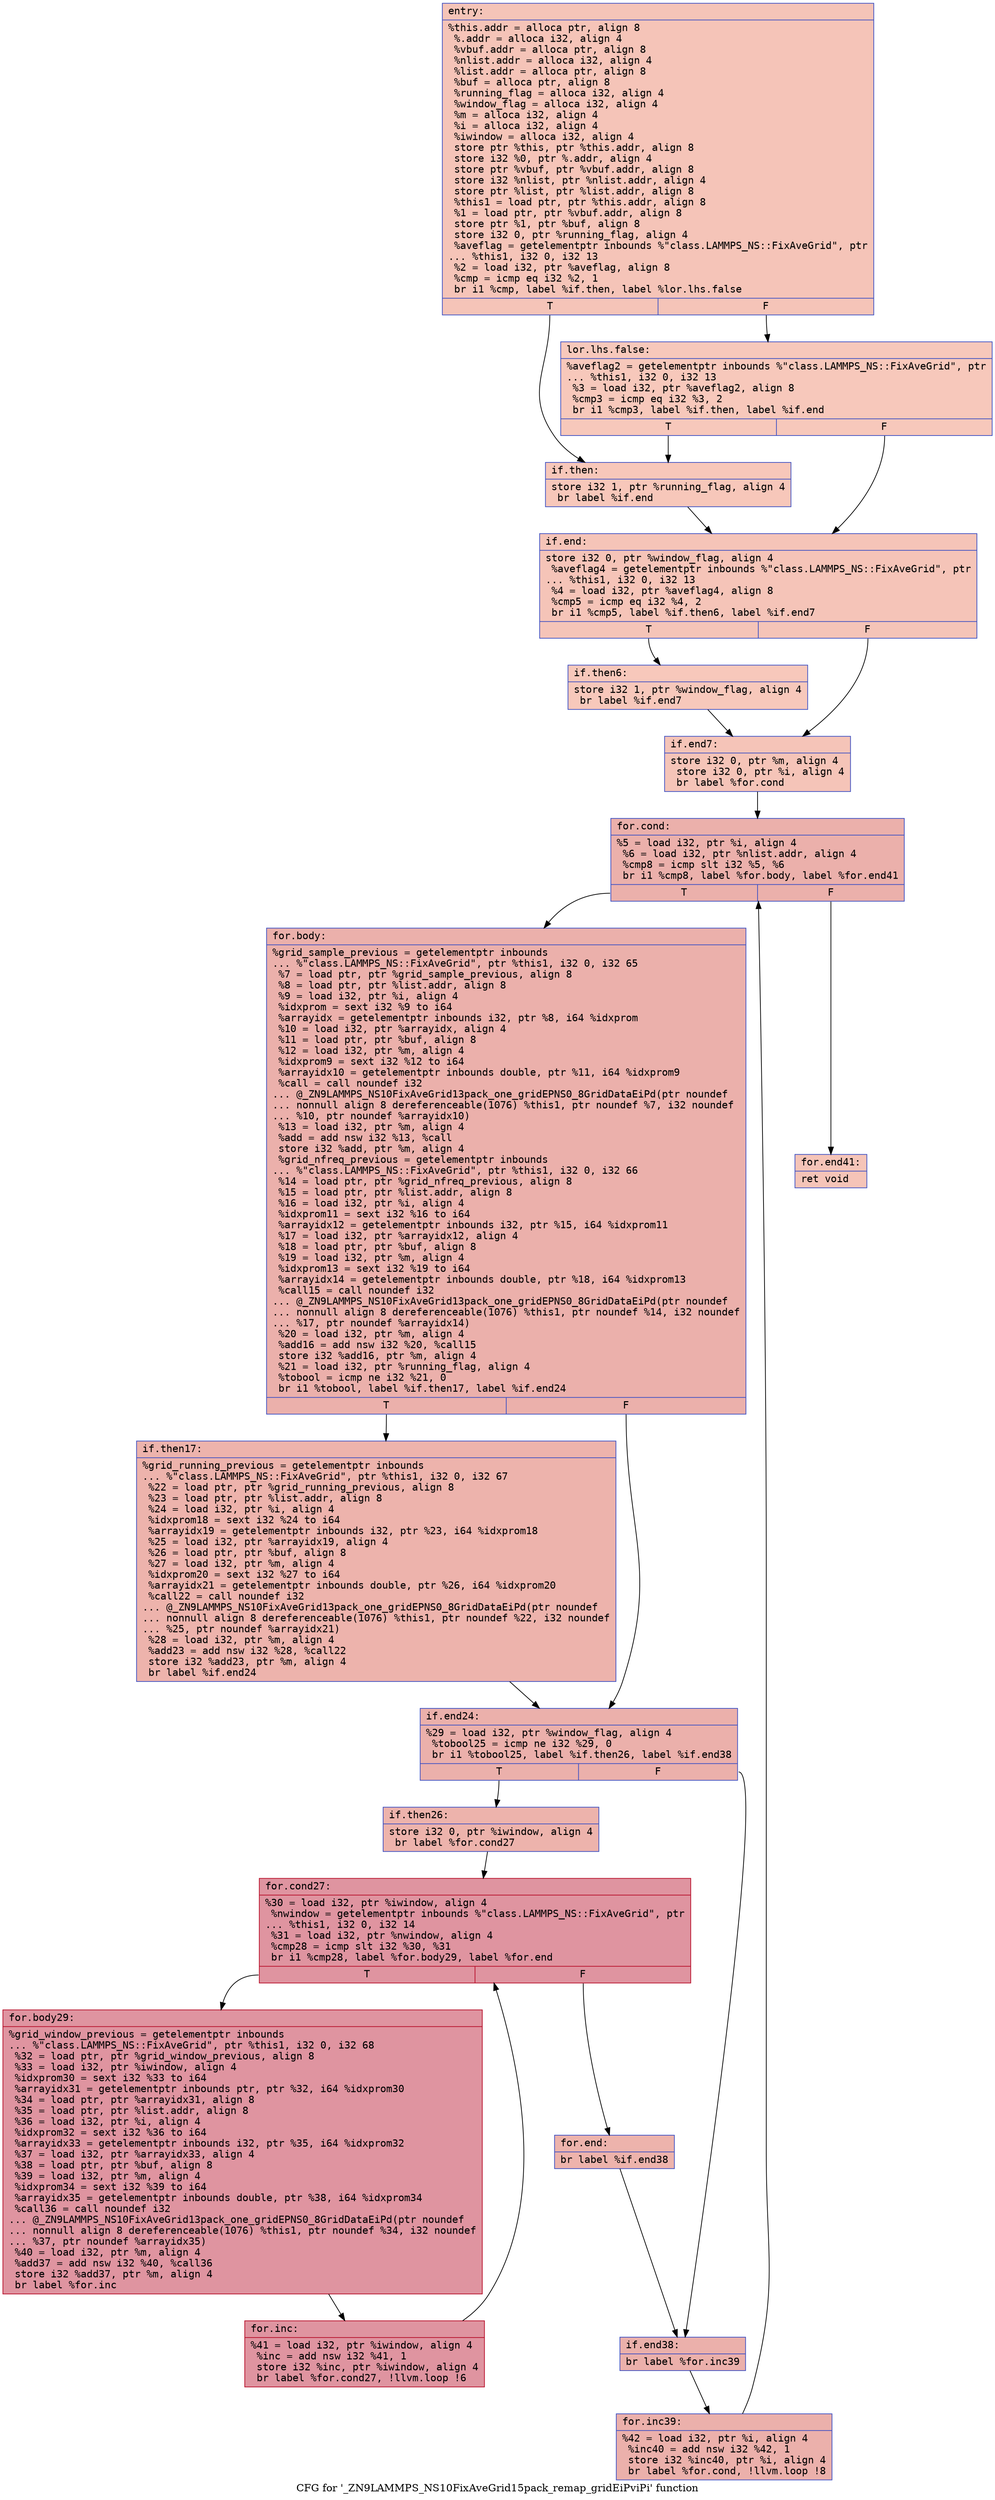 digraph "CFG for '_ZN9LAMMPS_NS10FixAveGrid15pack_remap_gridEiPviPi' function" {
	label="CFG for '_ZN9LAMMPS_NS10FixAveGrid15pack_remap_gridEiPviPi' function";

	Node0x560b514b7dd0 [shape=record,color="#3d50c3ff", style=filled, fillcolor="#e97a5f70" fontname="Courier",label="{entry:\l|  %this.addr = alloca ptr, align 8\l  %.addr = alloca i32, align 4\l  %vbuf.addr = alloca ptr, align 8\l  %nlist.addr = alloca i32, align 4\l  %list.addr = alloca ptr, align 8\l  %buf = alloca ptr, align 8\l  %running_flag = alloca i32, align 4\l  %window_flag = alloca i32, align 4\l  %m = alloca i32, align 4\l  %i = alloca i32, align 4\l  %iwindow = alloca i32, align 4\l  store ptr %this, ptr %this.addr, align 8\l  store i32 %0, ptr %.addr, align 4\l  store ptr %vbuf, ptr %vbuf.addr, align 8\l  store i32 %nlist, ptr %nlist.addr, align 4\l  store ptr %list, ptr %list.addr, align 8\l  %this1 = load ptr, ptr %this.addr, align 8\l  %1 = load ptr, ptr %vbuf.addr, align 8\l  store ptr %1, ptr %buf, align 8\l  store i32 0, ptr %running_flag, align 4\l  %aveflag = getelementptr inbounds %\"class.LAMMPS_NS::FixAveGrid\", ptr\l... %this1, i32 0, i32 13\l  %2 = load i32, ptr %aveflag, align 8\l  %cmp = icmp eq i32 %2, 1\l  br i1 %cmp, label %if.then, label %lor.lhs.false\l|{<s0>T|<s1>F}}"];
	Node0x560b514b7dd0:s0 -> Node0x560b514bd880[tooltip="entry -> if.then\nProbability 50.00%" ];
	Node0x560b514b7dd0:s1 -> Node0x560b514bd8f0[tooltip="entry -> lor.lhs.false\nProbability 50.00%" ];
	Node0x560b514bd8f0 [shape=record,color="#3d50c3ff", style=filled, fillcolor="#ed836670" fontname="Courier",label="{lor.lhs.false:\l|  %aveflag2 = getelementptr inbounds %\"class.LAMMPS_NS::FixAveGrid\", ptr\l... %this1, i32 0, i32 13\l  %3 = load i32, ptr %aveflag2, align 8\l  %cmp3 = icmp eq i32 %3, 2\l  br i1 %cmp3, label %if.then, label %if.end\l|{<s0>T|<s1>F}}"];
	Node0x560b514bd8f0:s0 -> Node0x560b514bd880[tooltip="lor.lhs.false -> if.then\nProbability 50.00%" ];
	Node0x560b514bd8f0:s1 -> Node0x560b514bdc40[tooltip="lor.lhs.false -> if.end\nProbability 50.00%" ];
	Node0x560b514bd880 [shape=record,color="#3d50c3ff", style=filled, fillcolor="#ec7f6370" fontname="Courier",label="{if.then:\l|  store i32 1, ptr %running_flag, align 4\l  br label %if.end\l}"];
	Node0x560b514bd880 -> Node0x560b514bdc40[tooltip="if.then -> if.end\nProbability 100.00%" ];
	Node0x560b514bdc40 [shape=record,color="#3d50c3ff", style=filled, fillcolor="#e97a5f70" fontname="Courier",label="{if.end:\l|  store i32 0, ptr %window_flag, align 4\l  %aveflag4 = getelementptr inbounds %\"class.LAMMPS_NS::FixAveGrid\", ptr\l... %this1, i32 0, i32 13\l  %4 = load i32, ptr %aveflag4, align 8\l  %cmp5 = icmp eq i32 %4, 2\l  br i1 %cmp5, label %if.then6, label %if.end7\l|{<s0>T|<s1>F}}"];
	Node0x560b514bdc40:s0 -> Node0x560b514bcf80[tooltip="if.end -> if.then6\nProbability 50.00%" ];
	Node0x560b514bdc40:s1 -> Node0x560b514be350[tooltip="if.end -> if.end7\nProbability 50.00%" ];
	Node0x560b514bcf80 [shape=record,color="#3d50c3ff", style=filled, fillcolor="#ed836670" fontname="Courier",label="{if.then6:\l|  store i32 1, ptr %window_flag, align 4\l  br label %if.end7\l}"];
	Node0x560b514bcf80 -> Node0x560b514be350[tooltip="if.then6 -> if.end7\nProbability 100.00%" ];
	Node0x560b514be350 [shape=record,color="#3d50c3ff", style=filled, fillcolor="#e97a5f70" fontname="Courier",label="{if.end7:\l|  store i32 0, ptr %m, align 4\l  store i32 0, ptr %i, align 4\l  br label %for.cond\l}"];
	Node0x560b514be350 -> Node0x560b514be6a0[tooltip="if.end7 -> for.cond\nProbability 100.00%" ];
	Node0x560b514be6a0 [shape=record,color="#3d50c3ff", style=filled, fillcolor="#d24b4070" fontname="Courier",label="{for.cond:\l|  %5 = load i32, ptr %i, align 4\l  %6 = load i32, ptr %nlist.addr, align 4\l  %cmp8 = icmp slt i32 %5, %6\l  br i1 %cmp8, label %for.body, label %for.end41\l|{<s0>T|<s1>F}}"];
	Node0x560b514be6a0:s0 -> Node0x560b514be940[tooltip="for.cond -> for.body\nProbability 96.88%" ];
	Node0x560b514be6a0:s1 -> Node0x560b514be9c0[tooltip="for.cond -> for.end41\nProbability 3.12%" ];
	Node0x560b514be940 [shape=record,color="#3d50c3ff", style=filled, fillcolor="#d24b4070" fontname="Courier",label="{for.body:\l|  %grid_sample_previous = getelementptr inbounds\l... %\"class.LAMMPS_NS::FixAveGrid\", ptr %this1, i32 0, i32 65\l  %7 = load ptr, ptr %grid_sample_previous, align 8\l  %8 = load ptr, ptr %list.addr, align 8\l  %9 = load i32, ptr %i, align 4\l  %idxprom = sext i32 %9 to i64\l  %arrayidx = getelementptr inbounds i32, ptr %8, i64 %idxprom\l  %10 = load i32, ptr %arrayidx, align 4\l  %11 = load ptr, ptr %buf, align 8\l  %12 = load i32, ptr %m, align 4\l  %idxprom9 = sext i32 %12 to i64\l  %arrayidx10 = getelementptr inbounds double, ptr %11, i64 %idxprom9\l  %call = call noundef i32\l... @_ZN9LAMMPS_NS10FixAveGrid13pack_one_gridEPNS0_8GridDataEiPd(ptr noundef\l... nonnull align 8 dereferenceable(1076) %this1, ptr noundef %7, i32 noundef\l... %10, ptr noundef %arrayidx10)\l  %13 = load i32, ptr %m, align 4\l  %add = add nsw i32 %13, %call\l  store i32 %add, ptr %m, align 4\l  %grid_nfreq_previous = getelementptr inbounds\l... %\"class.LAMMPS_NS::FixAveGrid\", ptr %this1, i32 0, i32 66\l  %14 = load ptr, ptr %grid_nfreq_previous, align 8\l  %15 = load ptr, ptr %list.addr, align 8\l  %16 = load i32, ptr %i, align 4\l  %idxprom11 = sext i32 %16 to i64\l  %arrayidx12 = getelementptr inbounds i32, ptr %15, i64 %idxprom11\l  %17 = load i32, ptr %arrayidx12, align 4\l  %18 = load ptr, ptr %buf, align 8\l  %19 = load i32, ptr %m, align 4\l  %idxprom13 = sext i32 %19 to i64\l  %arrayidx14 = getelementptr inbounds double, ptr %18, i64 %idxprom13\l  %call15 = call noundef i32\l... @_ZN9LAMMPS_NS10FixAveGrid13pack_one_gridEPNS0_8GridDataEiPd(ptr noundef\l... nonnull align 8 dereferenceable(1076) %this1, ptr noundef %14, i32 noundef\l... %17, ptr noundef %arrayidx14)\l  %20 = load i32, ptr %m, align 4\l  %add16 = add nsw i32 %20, %call15\l  store i32 %add16, ptr %m, align 4\l  %21 = load i32, ptr %running_flag, align 4\l  %tobool = icmp ne i32 %21, 0\l  br i1 %tobool, label %if.then17, label %if.end24\l|{<s0>T|<s1>F}}"];
	Node0x560b514be940:s0 -> Node0x560b514bf1e0[tooltip="for.body -> if.then17\nProbability 62.50%" ];
	Node0x560b514be940:s1 -> Node0x560b514c01b0[tooltip="for.body -> if.end24\nProbability 37.50%" ];
	Node0x560b514bf1e0 [shape=record,color="#3d50c3ff", style=filled, fillcolor="#d6524470" fontname="Courier",label="{if.then17:\l|  %grid_running_previous = getelementptr inbounds\l... %\"class.LAMMPS_NS::FixAveGrid\", ptr %this1, i32 0, i32 67\l  %22 = load ptr, ptr %grid_running_previous, align 8\l  %23 = load ptr, ptr %list.addr, align 8\l  %24 = load i32, ptr %i, align 4\l  %idxprom18 = sext i32 %24 to i64\l  %arrayidx19 = getelementptr inbounds i32, ptr %23, i64 %idxprom18\l  %25 = load i32, ptr %arrayidx19, align 4\l  %26 = load ptr, ptr %buf, align 8\l  %27 = load i32, ptr %m, align 4\l  %idxprom20 = sext i32 %27 to i64\l  %arrayidx21 = getelementptr inbounds double, ptr %26, i64 %idxprom20\l  %call22 = call noundef i32\l... @_ZN9LAMMPS_NS10FixAveGrid13pack_one_gridEPNS0_8GridDataEiPd(ptr noundef\l... nonnull align 8 dereferenceable(1076) %this1, ptr noundef %22, i32 noundef\l... %25, ptr noundef %arrayidx21)\l  %28 = load i32, ptr %m, align 4\l  %add23 = add nsw i32 %28, %call22\l  store i32 %add23, ptr %m, align 4\l  br label %if.end24\l}"];
	Node0x560b514bf1e0 -> Node0x560b514c01b0[tooltip="if.then17 -> if.end24\nProbability 100.00%" ];
	Node0x560b514c01b0 [shape=record,color="#3d50c3ff", style=filled, fillcolor="#d24b4070" fontname="Courier",label="{if.end24:\l|  %29 = load i32, ptr %window_flag, align 4\l  %tobool25 = icmp ne i32 %29, 0\l  br i1 %tobool25, label %if.then26, label %if.end38\l|{<s0>T|<s1>F}}"];
	Node0x560b514c01b0:s0 -> Node0x560b514c0cd0[tooltip="if.end24 -> if.then26\nProbability 62.50%" ];
	Node0x560b514c01b0:s1 -> Node0x560b514c11f0[tooltip="if.end24 -> if.end38\nProbability 37.50%" ];
	Node0x560b514c0cd0 [shape=record,color="#3d50c3ff", style=filled, fillcolor="#d6524470" fontname="Courier",label="{if.then26:\l|  store i32 0, ptr %iwindow, align 4\l  br label %for.cond27\l}"];
	Node0x560b514c0cd0 -> Node0x560b514c13c0[tooltip="if.then26 -> for.cond27\nProbability 100.00%" ];
	Node0x560b514c13c0 [shape=record,color="#b70d28ff", style=filled, fillcolor="#b70d2870" fontname="Courier",label="{for.cond27:\l|  %30 = load i32, ptr %iwindow, align 4\l  %nwindow = getelementptr inbounds %\"class.LAMMPS_NS::FixAveGrid\", ptr\l... %this1, i32 0, i32 14\l  %31 = load i32, ptr %nwindow, align 4\l  %cmp28 = icmp slt i32 %30, %31\l  br i1 %cmp28, label %for.body29, label %for.end\l|{<s0>T|<s1>F}}"];
	Node0x560b514c13c0:s0 -> Node0x560b514c1740[tooltip="for.cond27 -> for.body29\nProbability 96.88%" ];
	Node0x560b514c13c0:s1 -> Node0x560b514c17c0[tooltip="for.cond27 -> for.end\nProbability 3.12%" ];
	Node0x560b514c1740 [shape=record,color="#b70d28ff", style=filled, fillcolor="#b70d2870" fontname="Courier",label="{for.body29:\l|  %grid_window_previous = getelementptr inbounds\l... %\"class.LAMMPS_NS::FixAveGrid\", ptr %this1, i32 0, i32 68\l  %32 = load ptr, ptr %grid_window_previous, align 8\l  %33 = load i32, ptr %iwindow, align 4\l  %idxprom30 = sext i32 %33 to i64\l  %arrayidx31 = getelementptr inbounds ptr, ptr %32, i64 %idxprom30\l  %34 = load ptr, ptr %arrayidx31, align 8\l  %35 = load ptr, ptr %list.addr, align 8\l  %36 = load i32, ptr %i, align 4\l  %idxprom32 = sext i32 %36 to i64\l  %arrayidx33 = getelementptr inbounds i32, ptr %35, i64 %idxprom32\l  %37 = load i32, ptr %arrayidx33, align 4\l  %38 = load ptr, ptr %buf, align 8\l  %39 = load i32, ptr %m, align 4\l  %idxprom34 = sext i32 %39 to i64\l  %arrayidx35 = getelementptr inbounds double, ptr %38, i64 %idxprom34\l  %call36 = call noundef i32\l... @_ZN9LAMMPS_NS10FixAveGrid13pack_one_gridEPNS0_8GridDataEiPd(ptr noundef\l... nonnull align 8 dereferenceable(1076) %this1, ptr noundef %34, i32 noundef\l... %37, ptr noundef %arrayidx35)\l  %40 = load i32, ptr %m, align 4\l  %add37 = add nsw i32 %40, %call36\l  store i32 %add37, ptr %m, align 4\l  br label %for.inc\l}"];
	Node0x560b514c1740 -> Node0x560b514c2250[tooltip="for.body29 -> for.inc\nProbability 100.00%" ];
	Node0x560b514c2250 [shape=record,color="#b70d28ff", style=filled, fillcolor="#b70d2870" fontname="Courier",label="{for.inc:\l|  %41 = load i32, ptr %iwindow, align 4\l  %inc = add nsw i32 %41, 1\l  store i32 %inc, ptr %iwindow, align 4\l  br label %for.cond27, !llvm.loop !6\l}"];
	Node0x560b514c2250 -> Node0x560b514c13c0[tooltip="for.inc -> for.cond27\nProbability 100.00%" ];
	Node0x560b514c17c0 [shape=record,color="#3d50c3ff", style=filled, fillcolor="#d6524470" fontname="Courier",label="{for.end:\l|  br label %if.end38\l}"];
	Node0x560b514c17c0 -> Node0x560b514c11f0[tooltip="for.end -> if.end38\nProbability 100.00%" ];
	Node0x560b514c11f0 [shape=record,color="#3d50c3ff", style=filled, fillcolor="#d24b4070" fontname="Courier",label="{if.end38:\l|  br label %for.inc39\l}"];
	Node0x560b514c11f0 -> Node0x560b514c2a20[tooltip="if.end38 -> for.inc39\nProbability 100.00%" ];
	Node0x560b514c2a20 [shape=record,color="#3d50c3ff", style=filled, fillcolor="#d24b4070" fontname="Courier",label="{for.inc39:\l|  %42 = load i32, ptr %i, align 4\l  %inc40 = add nsw i32 %42, 1\l  store i32 %inc40, ptr %i, align 4\l  br label %for.cond, !llvm.loop !8\l}"];
	Node0x560b514c2a20 -> Node0x560b514be6a0[tooltip="for.inc39 -> for.cond\nProbability 100.00%" ];
	Node0x560b514be9c0 [shape=record,color="#3d50c3ff", style=filled, fillcolor="#e97a5f70" fontname="Courier",label="{for.end41:\l|  ret void\l}"];
}
